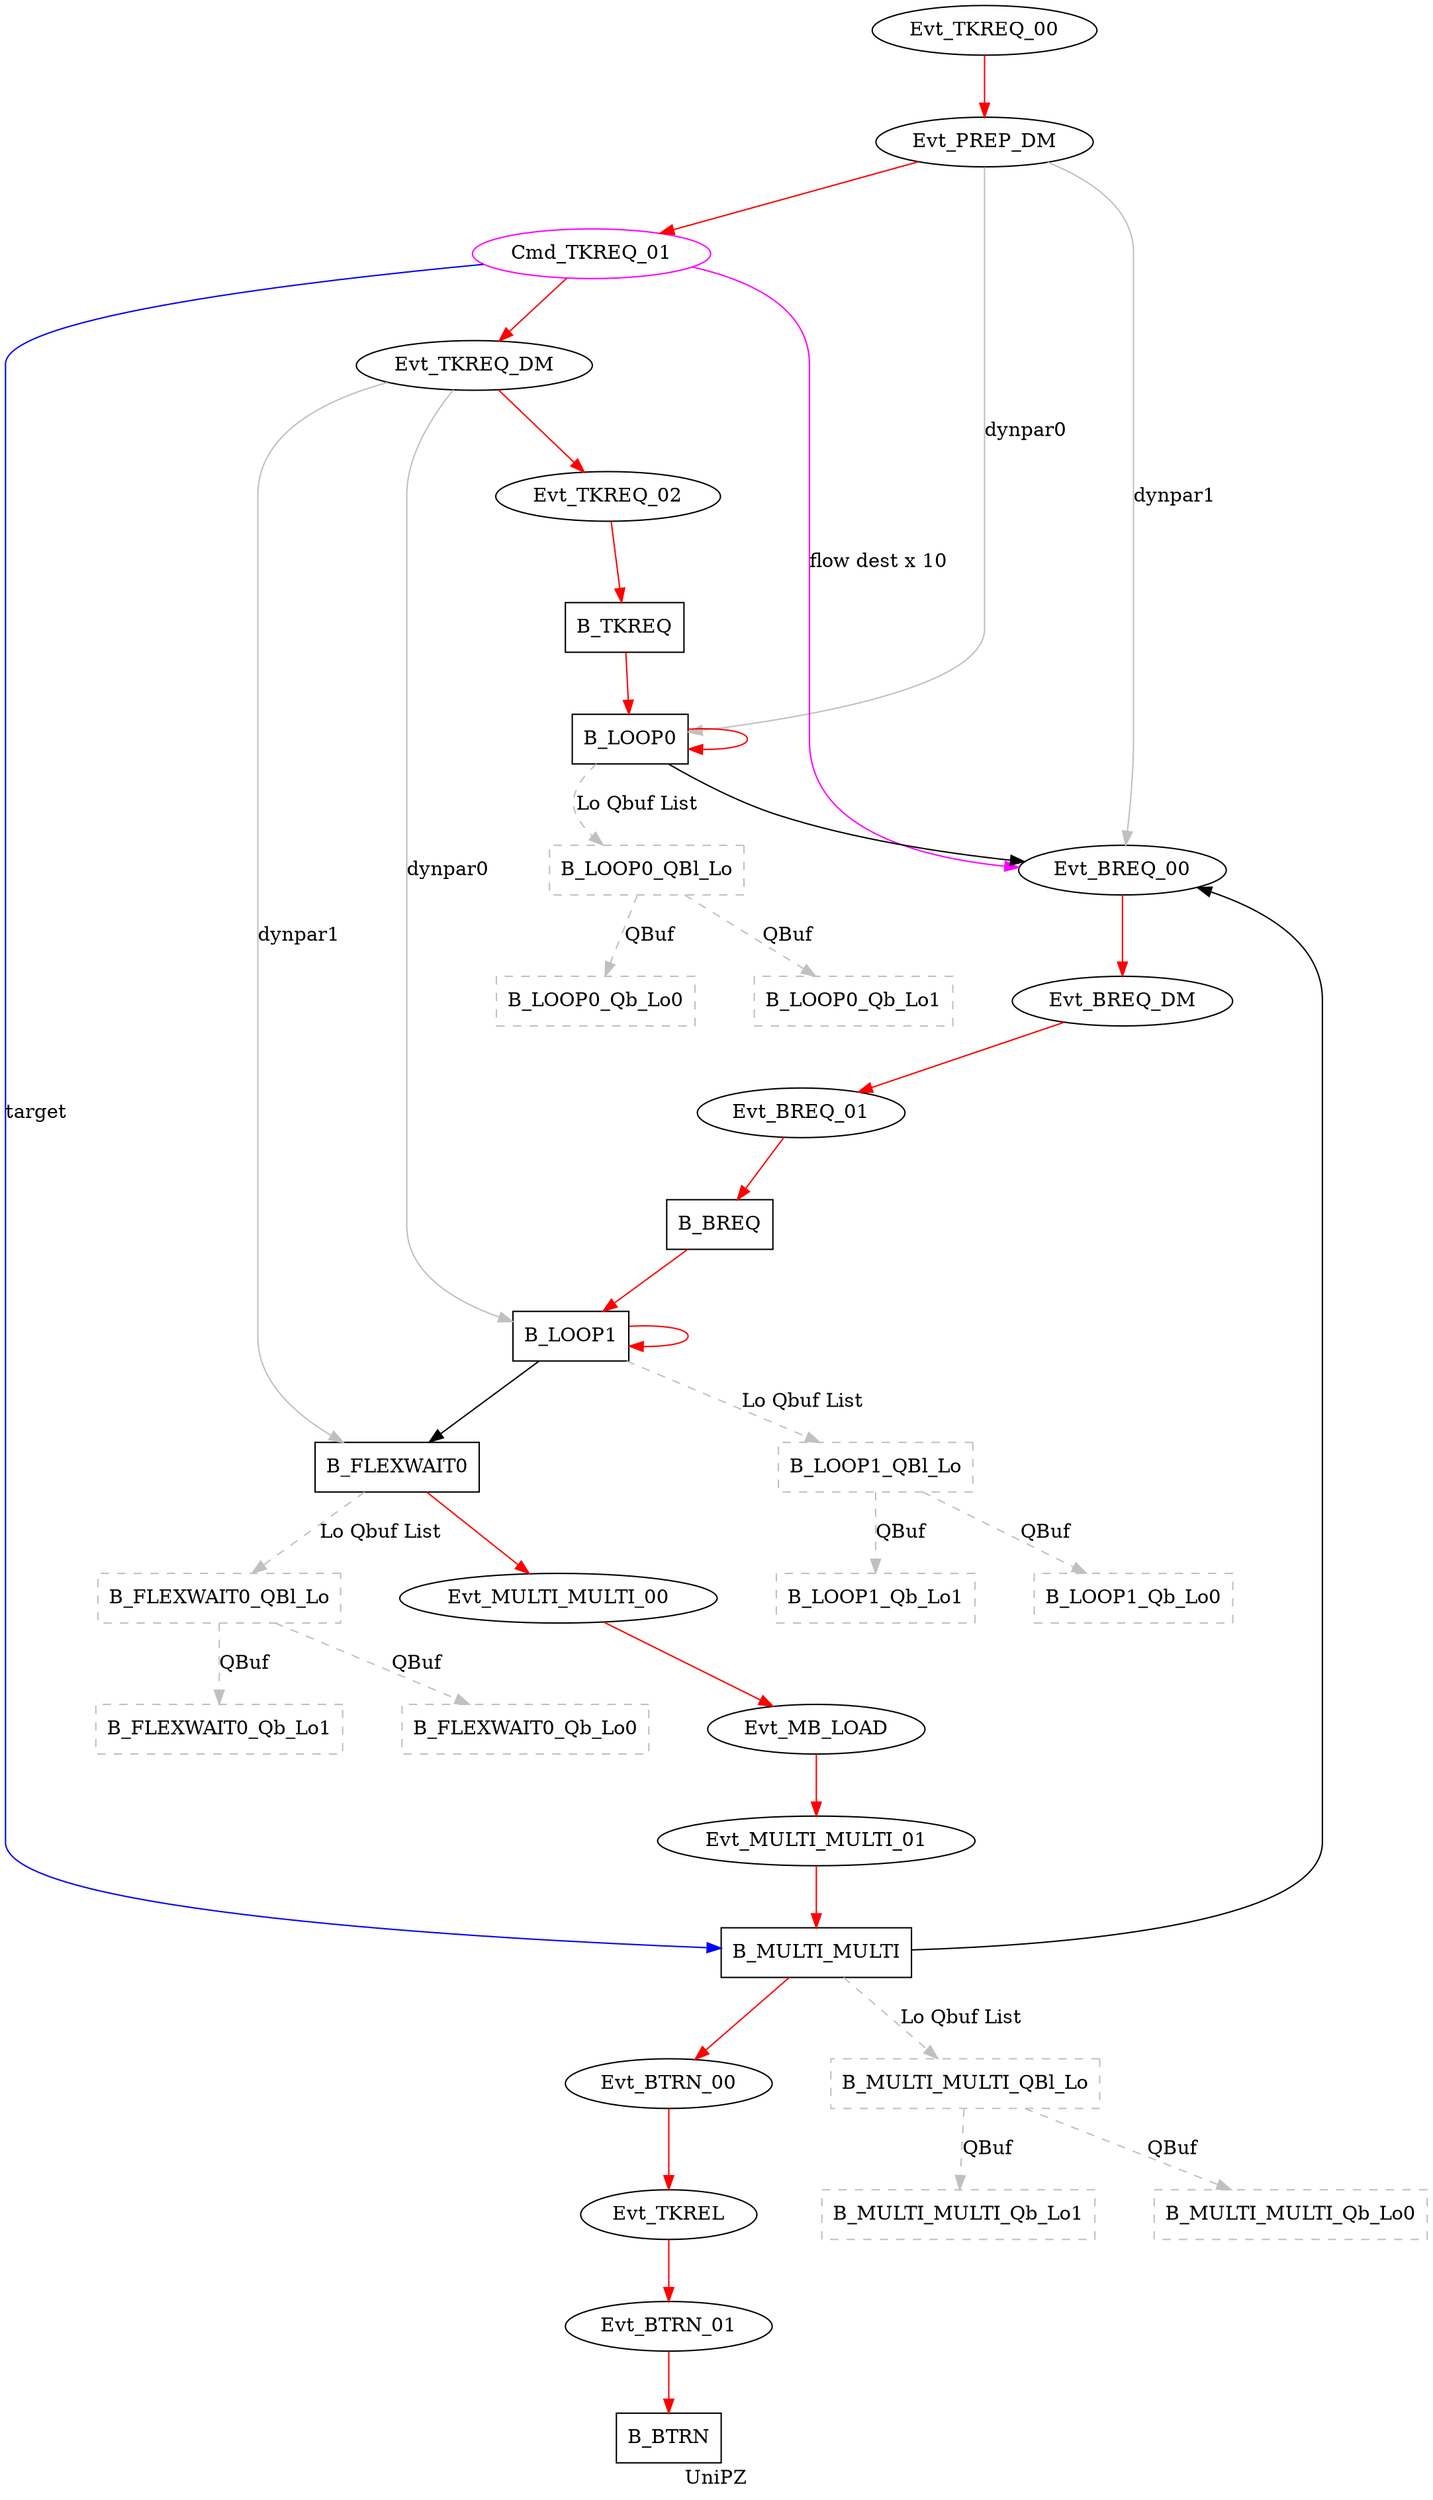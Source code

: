 digraph G {
graph [label="UniPZ", root="Evt_BREQ_00",  rankdir=TB, nodesep=0.6, mindist=0.6, ranksep=0.6, overlap=false]
node [type="TMsg", shape="rectangle",  style="filled", fillcolor="white", color="black"]
edge [type="defdst", color="red"]

Evt_TKREQ_00        [type="TMsg", t_offs=0, flags=2, id=40, par=818181, tef=0, res=0, shape="oval"];
Evt_PREP_DM         [type="TMsg", t_offs=0, flags=2, id=40, par=818181, tef=0, res=0, shape="oval"];
Cmd_TKREQ_01        [shape="oval", t_offs=300, flags=3, type="Flow", color="magenta", t_valid=15300, qty=10];
Evt_TKREQ_DM        [type="TMsg", t_offs=0, flags=2, id=40, par=818181, tef=0, res=0, shape="oval"];
Evt_TKREQ_02        [type="TMsg", t_offs=0, flags=2, id=40, par=818181, tef=0, res=0, shape="oval"];
B_TKREQ             [type="Block", t_Period=200000000];
B_LOOP0             [type="Block", t_Period=200000000];
Evt_BREQ_00         [type="TMsg", t_offs=0, flags=2, id=40, par=818181, tef=0, res=0, shape="oval"];
Evt_BREQ_DM         [type="TMsg", t_offs=0, flags=2, id=40, par=818181, tef=0, res=0, shape="oval"];
Evt_BREQ_01         [type="TMsg", t_offs=0, flags=2, id=40, par=818181, tef=0, res=0, shape="oval"];
B_BREQ              [type="Block", t_Period=200000000];
B_LOOP1             [type="Block", t_Period=10000000];
B_FLEXWAIT0         [type="Block",  t_Period=10000000];
Evt_MULTI_MULTI_00  [type="TMsg", t_offs=0, flags=0, id=40, par=818181, tef=0, res=0, shape="oval"];
Evt_MB_LOAD         [type="TMsg", t_offs=500, flags=0, id=40, par=818181, tef=0, res=0, shape="oval"];
Evt_MULTI_MULTI_01  [type="TMsg", t_offs=500, flags=0, id=40, par=818181, tef=0, res=0, shape="oval"];
B_MULTI_MULTI       [type="Block",  t_Period=10000000];
Evt_BTRN_00         [type="TMsg", t_offs=500, flags=0, id=40, par=818181, tef=0, res=0, shape="oval"];
Evt_TKREL           [type="TMsg", t_offs=1000000, flags=0, id=40, par=818181, tef=0, res=0, shape="oval"];
Evt_BTRN_01         [type="TMsg", t_offs=500, flags=0, id=40, par=818181, tef=0, res=0, shape="oval"];
B_BTRN              [type="Block",  t_Period=200000000];

Evt_TKREQ_00  -> Evt_PREP_DM -> Cmd_TKREQ_01 -> Evt_TKREQ_DM -> Evt_TKREQ_02 -> B_TKREQ -> B_LOOP0 -> B_LOOP0;
Cmd_TKREQ_01  -> B_MULTI_MULTI [type="target", color="blue", label="target"];
Cmd_TKREQ_01  -> Evt_BREQ_00 [type="flowdst", color="magenta", label="flow dest x 10"];

Evt_PREP_DM   -> B_LOOP0 [type="dynpar0", color="grey", label="dynpar0"];
Evt_PREP_DM   -> Evt_BREQ_00 [type="dynpar1", color="grey", label="dynpar1"];
Evt_TKREQ_DM  -> B_LOOP1 [type="dynpar0", color="grey", label="dynpar0"];
Evt_TKREQ_DM  -> B_FLEXWAIT0 [type="dynpar1", color="grey", label="dynpar1"];
B_LOOP0       -> Evt_BREQ_00 [type="altdst", color="black"];

Evt_BREQ_00   -> Evt_BREQ_DM  -> Evt_BREQ_01  -> B_BREQ -> B_LOOP1 -> B_LOOP1;
B_LOOP1       -> B_FLEXWAIT0 [type="altdst", color="black"];
B_FLEXWAIT0   -> Evt_MULTI_MULTI_00 -> Evt_MB_LOAD -> Evt_MULTI_MULTI_01 -> B_MULTI_MULTI -> Evt_BTRN_00 -> Evt_TKREL -> Evt_BTRN_01 -> B_BTRN;
B_MULTI_MULTI -> Evt_BREQ_00 [type="altdst", color="black"];


//B_LOOP0_ListDst [type="ListDst", color="grey", style=dashed, flags=0];
//B_LOOP0_QBl_Hi [type="QInfo", color="grey", style=dashed, flags=0];
//B_LOOP0_QBl_Il [type="QInfo", color="grey", style=dashed, flags=0];
B_LOOP0_QBl_Lo [type="QInfo", color="grey", style=dashed, flags=0];
//B_LOOP0_Qb_Hi0 [type="QBuf", color="grey", style=dashed, flags=0];
//B_LOOP0_Qb_Il0 [type="QBuf", color="grey", style=dashed, flags=0];
B_LOOP0_Qb_Lo0 [type="QBuf", color="grey", style=dashed, flags=0];
//B_LOOP0_Qb_Hi1 [type="QBuf", color="grey", style=dashed, flags=0];
//B_LOOP0_Qb_Il1 [type="QBuf", color="grey", style=dashed, flags=0];
B_LOOP0_Qb_Lo1 [type="QBuf", color="grey", style=dashed, flags=0];

//B_LOOP0->B_LOOP0_QBl_Il [type="prioil", color="grey", style=dashed, label="Il Qbuf List"];
//B_LOOP0->B_LOOP0_QBl_Hi [type="priohi", color="grey", style=dashed, label="Hi Qbuf List"];
B_LOOP0->B_LOOP0_QBl_Lo [type="priolo", color="grey", style=dashed, label="Lo Qbuf List"];
//B_LOOP0_QBl_Il->B_LOOP0_Qb_Il0 [type="meta", color="grey", style=dashed, label="QBuf"];
//B_LOOP0_QBl_Hi->B_LOOP0_Qb_Hi0 [type="meta", color="grey", style=dashed, label="QBuf"];
B_LOOP0_QBl_Lo->B_LOOP0_Qb_Lo0 [type="meta", color="grey", style=dashed, label="QBuf"];
//B_LOOP0_QBl_Il->B_LOOP0_Qb_Il1 [type="meta", color="grey", style=dashed, label="QBuf"];
//B_LOOP0_QBl_Hi->B_LOOP0_Qb_Hi1 [type="meta", color="grey", style=dashed, label="QBuf"];
B_LOOP0_QBl_Lo->B_LOOP0_Qb_Lo1 [type="meta", color="grey", style=dashed, label="QBuf"];
//B_LOOP0->B_LOOP0_ListDst [type="listdst", color="grey", style=dashed, label="listdst"];

//B_LOOP1_ListDst [type="ListDst", color="grey", style=dashed, flags=0];
//B_LOOP1_QBl_Hi [type="QInfo", color="grey", style=dashed, flags=0];
//B_LOOP1_QBl_Il [type="QInfo", color="grey", style=dashed, flags=0];
B_LOOP1_QBl_Lo [type="QInfo", color="grey", style=dashed, flags=0];
//B_LOOP1_Qb_Hi0 [type="QBuf", color="grey", style=dashed, flags=0];
//B_LOOP1_Qb_Il0 [type="QBuf", color="grey", style=dashed, flags=0];
B_LOOP1_Qb_Lo0 [type="QBuf", color="grey", style=dashed, flags=0];
//B_LOOP1_Qb_Hi1 [type="QBuf", color="grey", style=dashed, flags=0];
//B_LOOP1_Qb_Il1 [type="QBuf", color="grey", style=dashed, flags=0];
B_LOOP1_Qb_Lo1 [type="QBuf", color="grey", style=dashed, flags=0];

//B_LOOP1->B_LOOP1_QBl_Il [type="prioil", color="grey", style=dashed, label="Il Qbuf List"];
//B_LOOP1->B_LOOP1_QBl_Hi [type="priohi", color="grey", style=dashed, label="Hi Qbuf List"];
B_LOOP1->B_LOOP1_QBl_Lo [type="priolo", color="grey", style=dashed, label="Lo Qbuf List"];
//B_LOOP1_QBl_Il->B_LOOP1_Qb_Il0 [type="meta", color="grey", style=dashed, label="QBuf"];
//B_LOOP1_QBl_Hi->B_LOOP1_Qb_Hi0 [type="meta", color="grey", style=dashed, label="QBuf"];
B_LOOP1_QBl_Lo->B_LOOP1_Qb_Lo0 [type="meta", color="grey", style=dashed, label="QBuf"];
//B_LOOP1_QBl_Il->B_LOOP1_Qb_Il1 [type="meta", color="grey", style=dashed, label="QBuf"];
//B_LOOP1_QBl_Hi->B_LOOP1_Qb_Hi1 [type="meta", color="grey", style=dashed, label="QBuf"];
B_LOOP1_QBl_Lo->B_LOOP1_Qb_Lo1 [type="meta", color="grey", style=dashed, label="QBuf"];
//B_LOOP1->B_LOOP1_ListDst [type="listdst", color="grey", style=dashed, label="listdst"];

//B_FLEXWAIT0_ListDst [type="ListDst", color="grey", style=dashed, flags=0];
//B_FLEXWAIT0_QBl_Hi [type="QInfo", color="grey", style=dashed, flags=0];
//B_FLEXWAIT0_QBl_Il [type="QInfo", color="grey", style=dashed, flags=0];
B_FLEXWAIT0_QBl_Lo [type="QInfo", color="grey", style=dashed, flags=0];
//B_FLEXWAIT0_Qb_Hi0 [type="QBuf", color="grey", style=dashed, flags=0];
//B_FLEXWAIT0_Qb_Il0 [type="QBuf", color="grey", style=dashed, flags=0];
B_FLEXWAIT0_Qb_Lo0 [type="QBuf", color="grey", style=dashed, flags=0];
//B_FLEXWAIT0_Qb_Hi1 [type="QBuf", color="grey", style=dashed, flags=0];
//B_FLEXWAIT0_Qb_Il1 [type="QBuf", color="grey", style=dashed, flags=0];
B_FLEXWAIT0_Qb_Lo1 [type="QBuf", color="grey", style=dashed, flags=0];

//B_FLEXWAIT0->B_FLEXWAIT0_QBl_Il [type="prioil", color="grey", style=dashed, label="Il Qbuf List"];
//B_FLEXWAIT0->B_FLEXWAIT0_QBl_Hi [type="priohi", color="grey", style=dashed, label="Hi Qbuf List"];
B_FLEXWAIT0->B_FLEXWAIT0_QBl_Lo [type="priolo", color="grey", style=dashed, label="Lo Qbuf List"];
//B_FLEXWAIT0_QBl_Il->B_FLEXWAIT0_Qb_Il0 [type="meta", color="grey", style=dashed, label="QBuf"];
//B_FLEXWAIT0_QBl_Hi->B_FLEXWAIT0_Qb_Hi0 [type="meta", color="grey", style=dashed, label="QBuf"];
B_FLEXWAIT0_QBl_Lo->B_FLEXWAIT0_Qb_Lo0 [type="meta", color="grey", style=dashed, label="QBuf"];
//B_FLEXWAIT0_QBl_Il->B_FLEXWAIT0_Qb_Il1 [type="meta", color="grey", style=dashed, label="QBuf"];
//B_FLEXWAIT0_QBl_Hi->B_FLEXWAIT0_Qb_Hi1 [type="meta", color="grey", style=dashed, label="QBuf"];
B_FLEXWAIT0_QBl_Lo->B_FLEXWAIT0_Qb_Lo1 [type="meta", color="grey", style=dashed, label="QBuf"];
//B_FLEXWAIT0->B_FLEXWAIT0_ListDst [type="listdst", color="grey", style=dashed, label="listdst"];


//B_MULTI_MULTI_ListDst [type="ListDst", color="grey", style=dashed, flags=0];
//B_MULTI_MULTI_QBl_Hi [type="QInfo", color="grey", style=dashed, flags=0];
//B_MULTI_MULTI_QBl_Il [type="QInfo", color="grey", style=dashed, flags=0];
B_MULTI_MULTI_QBl_Lo [type="QInfo", color="grey", style=dashed, flags=0];
//B_MULTI_MULTI_Qb_Hi0 [type="QBuf", color="grey", style=dashed, flags=0];
//B_MULTI_MULTI_Qb_Il0 [type="QBuf", color="grey", style=dashed, flags=0];
B_MULTI_MULTI_Qb_Lo0 [type="QBuf", color="grey", style=dashed, flags=0];
//B_MULTI_MULTI_Qb_Hi1 [type="QBuf", color="grey", style=dashed, flags=0];
//B_MULTI_MULTI_Qb_Il1 [type="QBuf", color="grey", style=dashed, flags=0];
B_MULTI_MULTI_Qb_Lo1 [type="QBuf", color="grey", style=dashed, flags=0];

//B_MULTI_MULTI->B_MULTI_MULTI_QBl_Il [type="prioil", color="grey", style=dashed, label="Il Qbuf List"];
//B_MULTI_MULTI->B_MULTI_MULTI_QBl_Hi [type="priohi", color="grey", style=dashed, label="Hi Qbuf List"];
B_MULTI_MULTI->B_MULTI_MULTI_QBl_Lo [type="priolo", color="grey", style=dashed, label="Lo Qbuf List"];
//B_MULTI_MULTI_QBl_Il->B_MULTI_MULTI_Qb_Il0 [type="meta", color="grey", style=dashed, label="QBuf"];
//B_MULTI_MULTI_QBl_Hi->B_MULTI_MULTI_Qb_Hi0 [type="meta", color="grey", style=dashed, label="QBuf"];
B_MULTI_MULTI_QBl_Lo->B_MULTI_MULTI_Qb_Lo0 [type="meta", color="grey", style=dashed, label="QBuf"];
//B_MULTI_MULTI_QBl_Il->B_MULTI_MULTI_Qb_Il1 [type="meta", color="grey", style=dashed, label="QBuf"];
//B_MULTI_MULTI_QBl_Hi->B_MULTI_MULTI_Qb_Hi1 [type="meta", color="grey", style=dashed, label="QBuf"];
B_MULTI_MULTI_QBl_Lo->B_MULTI_MULTI_Qb_Lo1 [type="meta", color="grey", style=dashed, label="QBuf"];
//B_MULTI_MULTI->B_MULTI_MULTI_ListDst [type="listdst", color="grey", style=dashed, label="listdst"];



}